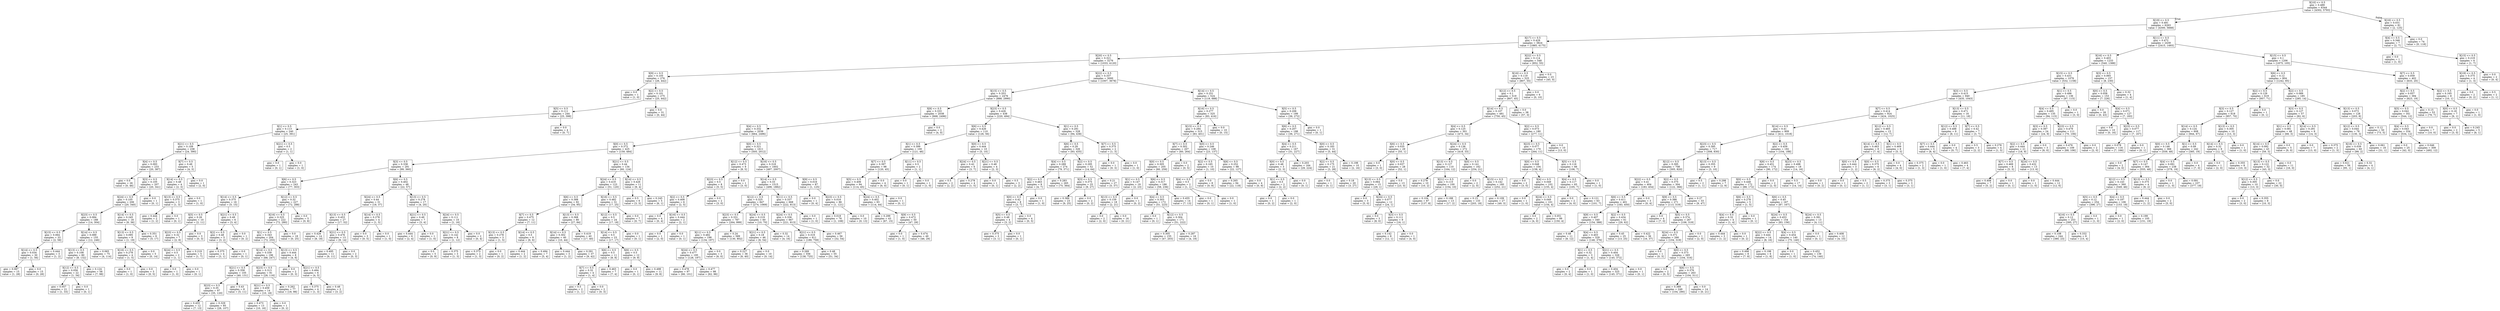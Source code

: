 digraph Tree {
node [shape=box] ;
0 [label="X[10] <= 0.5\ngini = 0.489\nsamples = 6344\nvalue = [4302, 5793]"] ;
1 [label="X[19] <= 0.5\ngini = 0.491\nsamples = 6263\nvalue = [4300, 5668]"] ;
0 -> 1 [labeldistance=2.5, labelangle=45, headlabel="True"] ;
2 [label="X[17] <= 0.5\ngini = 0.429\nsamples = 3824\nvalue = [1885, 4175]"] ;
1 -> 2 ;
3 [label="X[20] <= 0.5\ngini = 0.321\nsamples = 3276\nvalue = [1033, 4120]"] ;
2 -> 3 ;
4 [label="X[9] <= 0.5\ngini = 0.105\nsamples = 276\nvalue = [26, 442]"] ;
3 -> 4 ;
5 [label="gini = 0.0\nsamples = 1\nvalue = [1, 0]"] ;
4 -> 5 ;
6 [label="X[2] <= 0.5\ngini = 0.101\nsamples = 275\nvalue = [25, 442]"] ;
4 -> 6 ;
7 [label="X[5] <= 0.5\ngini = 0.111\nsamples = 244\nvalue = [25, 398]"] ;
6 -> 7 ;
8 [label="X[1] <= 0.5\ngini = 0.113\nsamples = 240\nvalue = [25, 391]"] ;
7 -> 8 ;
9 [label="X[21] <= 0.5\ngini = 0.109\nsamples = 238\nvalue = [24, 390]"] ;
8 -> 9 ;
10 [label="X[4] <= 0.5\ngini = 0.093\nsamples = 233\nvalue = [20, 387]"] ;
9 -> 10 ;
11 [label="gini = 0.0\nsamples = 26\nvalue = [0, 46]"] ;
10 -> 11 ;
12 [label="X[3] <= 0.5\ngini = 0.105\nsamples = 207\nvalue = [20, 341]"] ;
10 -> 12 ;
13 [label="X[24] <= 0.5\ngini = 0.105\nsamples = 206\nvalue = [20, 340]"] ;
12 -> 13 ;
14 [label="X[23] <= 0.5\ngini = 0.084\nsamples = 188\nvalue = [14, 304]"] ;
13 -> 14 ;
15 [label="X[15] <= 0.5\ngini = 0.064\nsamples = 33\nvalue = [2, 58]"] ;
14 -> 15 ;
16 [label="X[14] <= 0.5\ngini = 0.034\nsamples = 30\nvalue = [1, 56]"] ;
15 -> 16 ;
17 [label="gini = 0.067\nsamples = 15\nvalue = [1, 28]"] ;
16 -> 17 ;
18 [label="gini = 0.0\nsamples = 15\nvalue = [0, 28]"] ;
16 -> 18 ;
19 [label="gini = 0.444\nsamples = 3\nvalue = [1, 2]"] ;
15 -> 19 ;
20 [label="X[14] <= 0.5\ngini = 0.089\nsamples = 155\nvalue = [12, 246]"] ;
14 -> 20 ;
21 [label="X[13] <= 0.5\ngini = 0.108\nsamples = 80\nvalue = [8, 132]"] ;
20 -> 21 ;
22 [label="X[12] <= 0.5\ngini = 0.056\nsamples = 22\nvalue = [1, 34]"] ;
21 -> 22 ;
23 [label="gini = 0.057\nsamples = 21\nvalue = [1, 33]"] ;
22 -> 23 ;
24 [label="gini = 0.0\nsamples = 1\nvalue = [0, 1]"] ;
22 -> 24 ;
25 [label="gini = 0.124\nsamples = 58\nvalue = [7, 98]"] ;
21 -> 25 ;
26 [label="gini = 0.065\nsamples = 75\nvalue = [4, 114]"] ;
20 -> 26 ;
27 [label="X[14] <= 0.5\ngini = 0.245\nsamples = 18\nvalue = [6, 36]"] ;
13 -> 27 ;
28 [label="X[13] <= 0.5\ngini = 0.095\nsamples = 9\nvalue = [1, 19]"] ;
27 -> 28 ;
29 [label="X[16] <= 0.5\ngini = 0.278\nsamples = 4\nvalue = [1, 5]"] ;
28 -> 29 ;
30 [label="gini = 0.0\nsamples = 1\nvalue = [1, 0]"] ;
29 -> 30 ;
31 [label="gini = 0.0\nsamples = 3\nvalue = [0, 5]"] ;
29 -> 31 ;
32 [label="gini = 0.0\nsamples = 5\nvalue = [0, 14]"] ;
28 -> 32 ;
33 [label="gini = 0.351\nsamples = 9\nvalue = [5, 17]"] ;
27 -> 33 ;
34 [label="gini = 0.0\nsamples = 1\nvalue = [0, 1]"] ;
12 -> 34 ;
35 [label="X[7] <= 0.5\ngini = 0.49\nsamples = 5\nvalue = [4, 3]"] ;
9 -> 35 ;
36 [label="X[14] <= 0.5\ngini = 0.48\nsamples = 4\nvalue = [2, 3]"] ;
35 -> 36 ;
37 [label="X[13] <= 0.5\ngini = 0.375\nsamples = 3\nvalue = [1, 3]"] ;
36 -> 37 ;
38 [label="gini = 0.444\nsamples = 2\nvalue = [1, 2]"] ;
37 -> 38 ;
39 [label="gini = 0.0\nsamples = 1\nvalue = [0, 1]"] ;
37 -> 39 ;
40 [label="gini = 0.0\nsamples = 1\nvalue = [1, 0]"] ;
36 -> 40 ;
41 [label="gini = 0.0\nsamples = 1\nvalue = [2, 0]"] ;
35 -> 41 ;
42 [label="X[21] <= 0.5\ngini = 0.5\nsamples = 2\nvalue = [1, 1]"] ;
8 -> 42 ;
43 [label="gini = 0.0\nsamples = 1\nvalue = [0, 1]"] ;
42 -> 43 ;
44 [label="gini = 0.0\nsamples = 1\nvalue = [1, 0]"] ;
42 -> 44 ;
45 [label="gini = 0.0\nsamples = 4\nvalue = [0, 7]"] ;
7 -> 45 ;
46 [label="gini = 0.0\nsamples = 31\nvalue = [0, 44]"] ;
6 -> 46 ;
47 [label="X[22] <= 0.5\ngini = 0.337\nsamples = 3000\nvalue = [1007, 3678]"] ;
3 -> 47 ;
48 [label="X[15] <= 0.5\ngini = 0.353\nsamples = 2476\nvalue = [888, 2990]"] ;
47 -> 48 ;
49 [label="X[8] <= 0.5\ngini = 0.333\nsamples = 2038\nvalue = [668, 2496]"] ;
48 -> 49 ;
50 [label="X[4] <= 0.5\ngini = 0.332\nsamples = 2036\nvalue = [664, 2496]"] ;
49 -> 50 ;
51 [label="X[0] <= 0.5\ngini = 0.372\nsamples = 425\nvalue = [159, 484]"] ;
50 -> 51 ;
52 [label="X[3] <= 0.5\ngini = 0.338\nsamples = 291\nvalue = [99, 360]"] ;
51 -> 52 ;
53 [label="X[6] <= 0.5\ngini = 0.323\nsamples = 243\nvalue = [77, 303]"] ;
52 -> 53 ;
54 [label="X[14] <= 0.5\ngini = 0.375\nsamples = 16\nvalue = [5, 15]"] ;
53 -> 54 ;
55 [label="X[5] <= 0.5\ngini = 0.26\nsamples = 10\nvalue = [2, 11]"] ;
54 -> 55 ;
56 [label="X[23] <= 0.5\ngini = 0.32\nsamples = 7\nvalue = [2, 8]"] ;
55 -> 56 ;
57 [label="X[24] <= 0.5\ngini = 0.5\nsamples = 2\nvalue = [1, 1]"] ;
56 -> 57 ;
58 [label="gini = 0.0\nsamples = 1\nvalue = [1, 0]"] ;
57 -> 58 ;
59 [label="gini = 0.0\nsamples = 1\nvalue = [0, 1]"] ;
57 -> 59 ;
60 [label="gini = 0.219\nsamples = 5\nvalue = [1, 7]"] ;
56 -> 60 ;
61 [label="gini = 0.0\nsamples = 3\nvalue = [0, 3]"] ;
55 -> 61 ;
62 [label="X[21] <= 0.5\ngini = 0.49\nsamples = 6\nvalue = [3, 4]"] ;
54 -> 62 ;
63 [label="X[2] <= 0.5\ngini = 0.48\nsamples = 5\nvalue = [3, 2]"] ;
62 -> 63 ;
64 [label="gini = 0.375\nsamples = 4\nvalue = [3, 1]"] ;
63 -> 64 ;
65 [label="gini = 0.0\nsamples = 1\nvalue = [0, 1]"] ;
63 -> 65 ;
66 [label="gini = 0.0\nsamples = 1\nvalue = [0, 2]"] ;
62 -> 66 ;
67 [label="X[12] <= 0.5\ngini = 0.32\nsamples = 227\nvalue = [72, 288]"] ;
53 -> 67 ;
68 [label="X[16] <= 0.5\ngini = 0.325\nsamples = 222\nvalue = [72, 280]"] ;
67 -> 68 ;
69 [label="X[1] <= 0.5\ngini = 0.343\nsamples = 204\nvalue = [72, 255]"] ;
68 -> 69 ;
70 [label="X[14] <= 0.5\ngini = 0.339\nsamples = 196\nvalue = [68, 247]"] ;
69 -> 70 ;
71 [label="X[21] <= 0.5\ngini = 0.358\nsamples = 105\nvalue = [40, 131]"] ;
70 -> 71 ;
72 [label="X[23] <= 0.5\ngini = 0.35\nsamples = 97\nvalue = [35, 120]"] ;
71 -> 72 ;
73 [label="gini = 0.455\nsamples = 12\nvalue = [7, 13]"] ;
72 -> 73 ;
74 [label="gini = 0.329\nsamples = 85\nvalue = [28, 107]"] ;
72 -> 74 ;
75 [label="gini = 0.43\nsamples = 8\nvalue = [5, 11]"] ;
71 -> 75 ;
76 [label="X[23] <= 0.5\ngini = 0.313\nsamples = 91\nvalue = [28, 116]"] ;
70 -> 76 ;
77 [label="X[21] <= 0.5\ngini = 0.459\nsamples = 14\nvalue = [10, 18]"] ;
76 -> 77 ;
78 [label="gini = 0.473\nsamples = 13\nvalue = [10, 16]"] ;
77 -> 78 ;
79 [label="gini = 0.0\nsamples = 1\nvalue = [0, 2]"] ;
77 -> 79 ;
80 [label="gini = 0.262\nsamples = 77\nvalue = [18, 98]"] ;
76 -> 80 ;
81 [label="X[13] <= 0.5\ngini = 0.444\nsamples = 8\nvalue = [4, 8]"] ;
69 -> 81 ;
82 [label="gini = 0.0\nsamples = 2\nvalue = [0, 3]"] ;
81 -> 82 ;
83 [label="X[21] <= 0.5\ngini = 0.494\nsamples = 6\nvalue = [4, 5]"] ;
81 -> 83 ;
84 [label="gini = 0.375\nsamples = 4\nvalue = [1, 3]"] ;
83 -> 84 ;
85 [label="gini = 0.48\nsamples = 2\nvalue = [3, 2]"] ;
83 -> 85 ;
86 [label="gini = 0.0\nsamples = 18\nvalue = [0, 25]"] ;
68 -> 86 ;
87 [label="gini = 0.0\nsamples = 5\nvalue = [0, 8]"] ;
67 -> 87 ;
88 [label="X[6] <= 0.5\ngini = 0.402\nsamples = 48\nvalue = [22, 57]"] ;
52 -> 88 ;
89 [label="X[24] <= 0.5\ngini = 0.44\nsamples = 31\nvalue = [18, 37]"] ;
88 -> 89 ;
90 [label="X[13] <= 0.5\ngini = 0.453\nsamples = 27\nvalue = [17, 32]"] ;
89 -> 90 ;
91 [label="gini = 0.426\nsamples = 14\nvalue = [8, 18]"] ;
90 -> 91 ;
92 [label="X[21] <= 0.5\ngini = 0.476\nsamples = 13\nvalue = [9, 14]"] ;
90 -> 92 ;
93 [label="gini = 0.495\nsamples = 11\nvalue = [9, 11]"] ;
92 -> 93 ;
94 [label="gini = 0.0\nsamples = 2\nvalue = [0, 3]"] ;
92 -> 94 ;
95 [label="X[14] <= 0.5\ngini = 0.278\nsamples = 4\nvalue = [1, 5]"] ;
89 -> 95 ;
96 [label="gini = 0.0\nsamples = 3\nvalue = [0, 5]"] ;
95 -> 96 ;
97 [label="gini = 0.0\nsamples = 1\nvalue = [1, 0]"] ;
95 -> 97 ;
98 [label="X[13] <= 0.5\ngini = 0.278\nsamples = 17\nvalue = [4, 20]"] ;
88 -> 98 ;
99 [label="X[21] <= 0.5\ngini = 0.49\nsamples = 7\nvalue = [3, 4]"] ;
98 -> 99 ;
100 [label="gini = 0.444\nsamples = 6\nvalue = [2, 4]"] ;
99 -> 100 ;
101 [label="gini = 0.0\nsamples = 1\nvalue = [1, 0]"] ;
99 -> 101 ;
102 [label="X[24] <= 0.5\ngini = 0.111\nsamples = 10\nvalue = [1, 16]"] ;
98 -> 102 ;
103 [label="X[21] <= 0.5\ngini = 0.142\nsamples = 8\nvalue = [1, 12]"] ;
102 -> 103 ;
104 [label="gini = 0.0\nsamples = 5\nvalue = [0, 9]"] ;
103 -> 104 ;
105 [label="gini = 0.375\nsamples = 3\nvalue = [1, 3]"] ;
103 -> 105 ;
106 [label="gini = 0.0\nsamples = 2\nvalue = [0, 4]"] ;
102 -> 106 ;
107 [label="X[21] <= 0.5\ngini = 0.44\nsamples = 134\nvalue = [60, 124]"] ;
51 -> 107 ;
108 [label="X[24] <= 0.5\ngini = 0.419\nsamples = 123\nvalue = [51, 120]"] ;
107 -> 108 ;
109 [label="X[6] <= 0.5\ngini = 0.388\nsamples = 92\nvalue = [34, 95]"] ;
108 -> 109 ;
110 [label="X[7] <= 0.5\ngini = 0.475\nsamples = 12\nvalue = [7, 11]"] ;
109 -> 110 ;
111 [label="X[13] <= 0.5\ngini = 0.278\nsamples = 3\nvalue = [1, 5]"] ;
110 -> 111 ;
112 [label="gini = 0.375\nsamples = 2\nvalue = [1, 3]"] ;
111 -> 112 ;
113 [label="gini = 0.0\nsamples = 1\nvalue = [0, 2]"] ;
111 -> 113 ;
114 [label="X[14] <= 0.5\ngini = 0.5\nsamples = 9\nvalue = [6, 6]"] ;
110 -> 114 ;
115 [label="gini = 0.444\nsamples = 2\nvalue = [1, 2]"] ;
114 -> 115 ;
116 [label="gini = 0.494\nsamples = 7\nvalue = [5, 4]"] ;
114 -> 116 ;
117 [label="X[13] <= 0.5\ngini = 0.368\nsamples = 80\nvalue = [27, 84]"] ;
109 -> 117 ;
118 [label="X[14] <= 0.5\ngini = 0.302\nsamples = 40\nvalue = [10, 44]"] ;
117 -> 118 ;
119 [label="gini = 0.444\nsamples = 3\nvalue = [1, 2]"] ;
118 -> 119 ;
120 [label="gini = 0.291\nsamples = 37\nvalue = [9, 42]"] ;
118 -> 120 ;
121 [label="gini = 0.419\nsamples = 40\nvalue = [17, 40]"] ;
117 -> 121 ;
122 [label="X[16] <= 0.5\ngini = 0.482\nsamples = 31\nvalue = [17, 25]"] ;
108 -> 122 ;
123 [label="X[12] <= 0.5\ngini = 0.5\nsamples = 24\nvalue = [17, 18]"] ;
122 -> 123 ;
124 [label="X[14] <= 0.5\ngini = 0.5\nsamples = 23\nvalue = [17, 17]"] ;
123 -> 124 ;
125 [label="X[6] <= 0.5\ngini = 0.5\nsamples = 11\nvalue = [8, 8]"] ;
124 -> 125 ;
126 [label="X[7] <= 0.5\ngini = 0.32\nsamples = 4\nvalue = [1, 4]"] ;
125 -> 126 ;
127 [label="gini = 0.5\nsamples = 2\nvalue = [1, 1]"] ;
126 -> 127 ;
128 [label="gini = 0.0\nsamples = 2\nvalue = [0, 3]"] ;
126 -> 128 ;
129 [label="gini = 0.463\nsamples = 7\nvalue = [7, 4]"] ;
125 -> 129 ;
130 [label="X[6] <= 0.5\ngini = 0.5\nsamples = 12\nvalue = [9, 9]"] ;
124 -> 130 ;
131 [label="gini = 0.0\nsamples = 1\nvalue = [0, 1]"] ;
130 -> 131 ;
132 [label="gini = 0.498\nsamples = 11\nvalue = [9, 8]"] ;
130 -> 132 ;
133 [label="gini = 0.0\nsamples = 1\nvalue = [0, 1]"] ;
123 -> 133 ;
134 [label="gini = 0.0\nsamples = 7\nvalue = [0, 7]"] ;
122 -> 134 ;
135 [label="X[14] <= 0.5\ngini = 0.426\nsamples = 11\nvalue = [9, 4]"] ;
107 -> 135 ;
136 [label="gini = 0.5\nsamples = 6\nvalue = [3, 3]"] ;
135 -> 136 ;
137 [label="gini = 0.245\nsamples = 5\nvalue = [6, 1]"] ;
135 -> 137 ;
138 [label="X[0] <= 0.5\ngini = 0.321\nsamples = 1611\nvalue = [505, 2012]"] ;
50 -> 138 ;
139 [label="X[12] <= 0.5\ngini = 0.473\nsamples = 9\nvalue = [8, 5]"] ;
138 -> 139 ;
140 [label="X[23] <= 0.5\ngini = 0.5\nsamples = 8\nvalue = [5, 5]"] ;
139 -> 140 ;
141 [label="X[2] <= 0.5\ngini = 0.408\nsamples = 6\nvalue = [2, 5]"] ;
140 -> 141 ;
142 [label="gini = 0.0\nsamples = 4\nvalue = [0, 4]"] ;
141 -> 142 ;
143 [label="X[16] <= 0.5\ngini = 0.444\nsamples = 2\nvalue = [2, 1]"] ;
141 -> 143 ;
144 [label="gini = 0.0\nsamples = 1\nvalue = [2, 0]"] ;
143 -> 144 ;
145 [label="gini = 0.0\nsamples = 1\nvalue = [0, 1]"] ;
143 -> 145 ;
146 [label="gini = 0.0\nsamples = 2\nvalue = [3, 0]"] ;
140 -> 146 ;
147 [label="gini = 0.0\nsamples = 1\nvalue = [3, 0]"] ;
139 -> 147 ;
148 [label="X[16] <= 0.5\ngini = 0.318\nsamples = 1602\nvalue = [497, 2007]"] ;
138 -> 148 ;
149 [label="X[14] <= 0.5\ngini = 0.33\nsamples = 1515\nvalue = [496, 1882]"] ;
148 -> 149 ;
150 [label="X[12] <= 0.5\ngini = 0.325\nsamples = 847\nvalue = [274, 1069]"] ;
149 -> 150 ;
151 [label="X[23] <= 0.5\ngini = 0.331\nsamples = 787\nvalue = [264, 999]"] ;
150 -> 151 ;
152 [label="X[11] <= 0.5\ngini = 0.482\nsamples = 198\nvalue = [134, 197]"] ;
151 -> 152 ;
153 [label="X[24] <= 0.5\ngini = 0.477\nsamples = 195\nvalue = [128, 197]"] ;
152 -> 153 ;
154 [label="gini = 0.478\nsamples = 97\nvalue = [66, 101]"] ;
153 -> 154 ;
155 [label="gini = 0.477\nsamples = 98\nvalue = [62, 96]"] ;
153 -> 155 ;
156 [label="gini = 0.0\nsamples = 3\nvalue = [6, 0]"] ;
152 -> 156 ;
157 [label="gini = 0.24\nsamples = 589\nvalue = [130, 802]"] ;
151 -> 157 ;
158 [label="X[24] <= 0.5\ngini = 0.219\nsamples = 60\nvalue = [10, 70]"] ;
150 -> 158 ;
159 [label="X[21] <= 0.5\ngini = 0.18\nsamples = 46\nvalue = [6, 54]"] ;
158 -> 159 ;
160 [label="gini = 0.227\nsamples = 36\nvalue = [6, 40]"] ;
159 -> 160 ;
161 [label="gini = 0.0\nsamples = 10\nvalue = [0, 14]"] ;
159 -> 161 ;
162 [label="gini = 0.32\nsamples = 14\nvalue = [4, 16]"] ;
158 -> 162 ;
163 [label="X[11] <= 0.5\ngini = 0.337\nsamples = 668\nvalue = [222, 813]"] ;
149 -> 163 ;
164 [label="X[24] <= 0.5\ngini = 0.336\nsamples = 667\nvalue = [221, 813]"] ;
163 -> 164 ;
165 [label="X[21] <= 0.5\ngini = 0.319\nsamples = 611\nvalue = [189, 759]"] ;
164 -> 165 ;
166 [label="gini = 0.269\nsamples = 556\nvalue = [138, 725]"] ;
165 -> 166 ;
167 [label="gini = 0.48\nsamples = 55\nvalue = [51, 34]"] ;
165 -> 167 ;
168 [label="gini = 0.467\nsamples = 56\nvalue = [32, 54]"] ;
164 -> 168 ;
169 [label="gini = 0.0\nsamples = 1\nvalue = [1, 0]"] ;
163 -> 169 ;
170 [label="X[9] <= 0.5\ngini = 0.016\nsamples = 87\nvalue = [1, 125]"] ;
148 -> 170 ;
171 [label="gini = 0.0\nsamples = 1\nvalue = [0, 4]"] ;
170 -> 171 ;
172 [label="X[23] <= 0.5\ngini = 0.016\nsamples = 86\nvalue = [1, 121]"] ;
170 -> 172 ;
173 [label="gini = 0.018\nsamples = 76\nvalue = [1, 108]"] ;
172 -> 173 ;
174 [label="gini = 0.0\nsamples = 10\nvalue = [0, 13]"] ;
172 -> 174 ;
175 [label="gini = 0.0\nsamples = 2\nvalue = [4, 0]"] ;
49 -> 175 ;
176 [label="X[23] <= 0.5\ngini = 0.426\nsamples = 438\nvalue = [220, 494]"] ;
48 -> 176 ;
177 [label="X[6] <= 0.5\ngini = 0.426\nsamples = 110\nvalue = [126, 56]"] ;
176 -> 177 ;
178 [label="X[1] <= 0.5\ngini = 0.399\nsamples = 100\nvalue = [121, 46]"] ;
177 -> 178 ;
179 [label="X[7] <= 0.5\ngini = 0.397\nsamples = 98\nvalue = [120, 45]"] ;
178 -> 179 ;
180 [label="X[5] <= 0.5\ngini = 0.406\nsamples = 94\nvalue = [114, 45]"] ;
179 -> 180 ;
181 [label="X[24] <= 0.5\ngini = 0.402\nsamples = 93\nvalue = [114, 44]"] ;
180 -> 181 ;
182 [label="gini = 0.299\nsamples = 43\nvalue = [67, 15]"] ;
181 -> 182 ;
183 [label="X[9] <= 0.5\ngini = 0.472\nsamples = 50\nvalue = [47, 29]"] ;
181 -> 183 ;
184 [label="gini = 0.0\nsamples = 1\nvalue = [1, 0]"] ;
183 -> 184 ;
185 [label="gini = 0.474\nsamples = 49\nvalue = [46, 29]"] ;
183 -> 185 ;
186 [label="gini = 0.0\nsamples = 1\nvalue = [0, 1]"] ;
180 -> 186 ;
187 [label="gini = 0.0\nsamples = 4\nvalue = [6, 0]"] ;
179 -> 187 ;
188 [label="X[11] <= 0.5\ngini = 0.5\nsamples = 2\nvalue = [1, 1]"] ;
178 -> 188 ;
189 [label="gini = 0.0\nsamples = 1\nvalue = [0, 1]"] ;
188 -> 189 ;
190 [label="gini = 0.0\nsamples = 1\nvalue = [1, 0]"] ;
188 -> 190 ;
191 [label="X[0] <= 0.5\ngini = 0.444\nsamples = 10\nvalue = [5, 10]"] ;
177 -> 191 ;
192 [label="X[24] <= 0.5\ngini = 0.42\nsamples = 6\nvalue = [3, 7]"] ;
191 -> 192 ;
193 [label="gini = 0.5\nsamples = 2\nvalue = [2, 2]"] ;
192 -> 193 ;
194 [label="gini = 0.278\nsamples = 4\nvalue = [1, 5]"] ;
192 -> 194 ;
195 [label="X[21] <= 0.5\ngini = 0.48\nsamples = 4\nvalue = [2, 3]"] ;
191 -> 195 ;
196 [label="gini = 0.0\nsamples = 1\nvalue = [0, 1]"] ;
195 -> 196 ;
197 [label="gini = 0.5\nsamples = 3\nvalue = [2, 2]"] ;
195 -> 197 ;
198 [label="X[1] <= 0.5\ngini = 0.291\nsamples = 328\nvalue = [94, 438]"] ;
176 -> 198 ;
199 [label="X[6] <= 0.5\ngini = 0.29\nsamples = 326\nvalue = [93, 435]"] ;
198 -> 199 ;
200 [label="X[4] <= 0.5\ngini = 0.289\nsamples = 274\nvalue = [79, 371]"] ;
199 -> 200 ;
201 [label="X[2] <= 0.5\ngini = 0.463\nsamples = 9\nvalue = [4, 7]"] ;
200 -> 201 ;
202 [label="X[0] <= 0.5\ngini = 0.42\nsamples = 8\nvalue = [3, 7]"] ;
201 -> 202 ;
203 [label="X[5] <= 0.5\ngini = 0.48\nsamples = 4\nvalue = [3, 2]"] ;
202 -> 203 ;
204 [label="gini = 0.375\nsamples = 3\nvalue = [3, 1]"] ;
203 -> 204 ;
205 [label="gini = 0.0\nsamples = 1\nvalue = [0, 1]"] ;
203 -> 205 ;
206 [label="gini = 0.0\nsamples = 4\nvalue = [0, 5]"] ;
202 -> 206 ;
207 [label="gini = 0.0\nsamples = 1\nvalue = [1, 0]"] ;
201 -> 207 ;
208 [label="gini = 0.283\nsamples = 265\nvalue = [75, 364]"] ;
200 -> 208 ;
209 [label="X[2] <= 0.5\ngini = 0.295\nsamples = 52\nvalue = [14, 64]"] ;
199 -> 209 ;
210 [label="X[3] <= 0.5\ngini = 0.375\nsamples = 25\nvalue = [9, 27]"] ;
209 -> 210 ;
211 [label="gini = 0.389\nsamples = 23\nvalue = [9, 25]"] ;
210 -> 211 ;
212 [label="gini = 0.0\nsamples = 2\nvalue = [0, 2]"] ;
210 -> 212 ;
213 [label="gini = 0.21\nsamples = 27\nvalue = [5, 37]"] ;
209 -> 213 ;
214 [label="X[7] <= 0.5\ngini = 0.375\nsamples = 2\nvalue = [1, 3]"] ;
198 -> 214 ;
215 [label="gini = 0.0\nsamples = 1\nvalue = [0, 3]"] ;
214 -> 215 ;
216 [label="gini = 0.0\nsamples = 1\nvalue = [1, 0]"] ;
214 -> 216 ;
217 [label="X[14] <= 0.5\ngini = 0.251\nsamples = 524\nvalue = [119, 688]"] ;
47 -> 217 ;
218 [label="X[16] <= 0.5\ngini = 0.277\nsamples = 325\nvalue = [83, 416]"] ;
217 -> 218 ;
219 [label="X[15] <= 0.5\ngini = 0.284\nsamples = 315\nvalue = [83, 401]"] ;
218 -> 219 ;
220 [label="X[7] <= 0.5\ngini = 0.302\nsamples = 207\nvalue = [60, 264]"] ;
219 -> 220 ;
221 [label="X[0] <= 0.5\ngini = 0.305\nsamples = 205\nvalue = [60, 259]"] ;
220 -> 221 ;
222 [label="X[1] <= 0.5\ngini = 0.147\nsamples = 19\nvalue = [2, 23]"] ;
221 -> 222 ;
223 [label="X[13] <= 0.5\ngini = 0.159\nsamples = 18\nvalue = [2, 21]"] ;
222 -> 223 ;
224 [label="gini = 0.0\nsamples = 2\nvalue = [2, 0]"] ;
223 -> 224 ;
225 [label="gini = 0.0\nsamples = 16\nvalue = [0, 21]"] ;
223 -> 225 ;
226 [label="gini = 0.0\nsamples = 1\nvalue = [0, 2]"] ;
222 -> 226 ;
227 [label="X[6] <= 0.5\ngini = 0.317\nsamples = 186\nvalue = [58, 236]"] ;
221 -> 227 ;
228 [label="X[4] <= 0.5\ngini = 0.303\nsamples = 172\nvalue = [51, 223]"] ;
227 -> 228 ;
229 [label="gini = 0.0\nsamples = 1\nvalue = [0, 1]"] ;
228 -> 229 ;
230 [label="X[12] <= 0.5\ngini = 0.304\nsamples = 171\nvalue = [51, 222]"] ;
228 -> 230 ;
231 [label="gini = 0.305\nsamples = 155\nvalue = [47, 203]"] ;
230 -> 231 ;
232 [label="gini = 0.287\nsamples = 16\nvalue = [4, 19]"] ;
230 -> 232 ;
233 [label="gini = 0.455\nsamples = 14\nvalue = [7, 13]"] ;
227 -> 233 ;
234 [label="gini = 0.0\nsamples = 2\nvalue = [0, 5]"] ;
220 -> 234 ;
235 [label="X[0] <= 0.5\ngini = 0.246\nsamples = 108\nvalue = [23, 137]"] ;
219 -> 235 ;
236 [label="X[2] <= 0.5\ngini = 0.165\nsamples = 10\nvalue = [1, 10]"] ;
235 -> 236 ;
237 [label="X[4] <= 0.5\ngini = 0.5\nsamples = 2\nvalue = [1, 1]"] ;
236 -> 237 ;
238 [label="gini = 0.0\nsamples = 1\nvalue = [0, 1]"] ;
237 -> 238 ;
239 [label="gini = 0.0\nsamples = 1\nvalue = [1, 0]"] ;
237 -> 239 ;
240 [label="gini = 0.0\nsamples = 8\nvalue = [0, 9]"] ;
236 -> 240 ;
241 [label="X[6] <= 0.5\ngini = 0.252\nsamples = 98\nvalue = [22, 127]"] ;
235 -> 241 ;
242 [label="gini = 0.265\nsamples = 94\nvalue = [22, 118]"] ;
241 -> 242 ;
243 [label="gini = 0.0\nsamples = 4\nvalue = [0, 9]"] ;
241 -> 243 ;
244 [label="gini = 0.0\nsamples = 10\nvalue = [0, 15]"] ;
218 -> 244 ;
245 [label="X[5] <= 0.5\ngini = 0.206\nsamples = 199\nvalue = [36, 272]"] ;
217 -> 245 ;
246 [label="X[6] <= 0.5\ngini = 0.207\nsamples = 198\nvalue = [36, 271]"] ;
245 -> 246 ;
247 [label="X[4] <= 0.5\ngini = 0.211\nsamples = 167\nvalue = [31, 227]"] ;
246 -> 247 ;
248 [label="X[0] <= 0.5\ngini = 0.48\nsamples = 3\nvalue = [2, 3]"] ;
247 -> 248 ;
249 [label="X[1] <= 0.5\ngini = 0.5\nsamples = 2\nvalue = [2, 2]"] ;
248 -> 249 ;
250 [label="gini = 0.0\nsamples = 1\nvalue = [0, 2]"] ;
249 -> 250 ;
251 [label="gini = 0.0\nsamples = 1\nvalue = [2, 0]"] ;
249 -> 251 ;
252 [label="gini = 0.0\nsamples = 1\nvalue = [0, 1]"] ;
248 -> 252 ;
253 [label="gini = 0.203\nsamples = 164\nvalue = [29, 224]"] ;
247 -> 253 ;
254 [label="X[0] <= 0.5\ngini = 0.183\nsamples = 31\nvalue = [5, 44]"] ;
246 -> 254 ;
255 [label="X[2] <= 0.5\ngini = 0.175\nsamples = 21\nvalue = [3, 28]"] ;
254 -> 255 ;
256 [label="gini = 0.0\nsamples = 1\nvalue = [0, 1]"] ;
255 -> 256 ;
257 [label="gini = 0.18\nsamples = 20\nvalue = [3, 27]"] ;
255 -> 257 ;
258 [label="gini = 0.198\nsamples = 10\nvalue = [2, 16]"] ;
254 -> 258 ;
259 [label="gini = 0.0\nsamples = 1\nvalue = [0, 1]"] ;
245 -> 259 ;
260 [label="X[22] <= 0.5\ngini = 0.114\nsamples = 548\nvalue = [852, 55]"] ;
2 -> 260 ;
261 [label="X[16] <= 0.5\ngini = 0.119\nsamples = 525\nvalue = [807, 55]"] ;
260 -> 261 ;
262 [label="X[12] <= 0.5\ngini = 0.1\nsamples = 519\nvalue = [807, 45]"] ;
261 -> 262 ;
263 [label="X[14] <= 0.5\ngini = 0.107\nsamples = 481\nvalue = [750, 45]"] ;
262 -> 263 ;
264 [label="X[4] <= 0.5\ngini = 0.125\nsamples = 301\nvalue = [473, 34]"] ;
263 -> 264 ;
265 [label="X[6] <= 0.5\ngini = 0.035\nsamples = 29\nvalue = [55, 1]"] ;
264 -> 265 ;
266 [label="gini = 0.0\nsamples = 1\nvalue = [3, 0]"] ;
265 -> 266 ;
267 [label="X[0] <= 0.5\ngini = 0.037\nsamples = 28\nvalue = [52, 1]"] ;
265 -> 267 ;
268 [label="X[13] <= 0.5\ngini = 0.064\nsamples = 15\nvalue = [29, 1]"] ;
267 -> 268 ;
269 [label="gini = 0.0\nsamples = 3\nvalue = [5, 0]"] ;
268 -> 269 ;
270 [label="X[24] <= 0.5\ngini = 0.077\nsamples = 12\nvalue = [24, 1]"] ;
268 -> 270 ;
271 [label="gini = 0.0\nsamples = 3\nvalue = [8, 0]"] ;
270 -> 271 ;
272 [label="X[3] <= 0.5\ngini = 0.111\nsamples = 9\nvalue = [16, 1]"] ;
270 -> 272 ;
273 [label="gini = 0.142\nsamples = 8\nvalue = [12, 1]"] ;
272 -> 273 ;
274 [label="gini = 0.0\nsamples = 1\nvalue = [4, 0]"] ;
272 -> 274 ;
275 [label="gini = 0.0\nsamples = 13\nvalue = [23, 0]"] ;
267 -> 275 ;
276 [label="X[24] <= 0.5\ngini = 0.136\nsamples = 272\nvalue = [418, 33]"] ;
264 -> 276 ;
277 [label="X[13] <= 0.5\ngini = 0.127\nsamples = 110\nvalue = [164, 12]"] ;
276 -> 277 ;
278 [label="gini = 0.278\nsamples = 10\nvalue = [10, 2]"] ;
277 -> 278 ;
279 [label="X[21] <= 0.5\ngini = 0.115\nsamples = 100\nvalue = [154, 10]"] ;
277 -> 279 ;
280 [label="gini = 0.104\nsamples = 87\nvalue = [137, 8]"] ;
279 -> 280 ;
281 [label="gini = 0.188\nsamples = 13\nvalue = [17, 2]"] ;
279 -> 281 ;
282 [label="X[0] <= 0.5\ngini = 0.141\nsamples = 162\nvalue = [254, 21]"] ;
276 -> 282 ;
283 [label="gini = 0.0\nsamples = 2\nvalue = [2, 0]"] ;
282 -> 283 ;
284 [label="X[15] <= 0.5\ngini = 0.142\nsamples = 160\nvalue = [252, 21]"] ;
282 -> 284 ;
285 [label="gini = 0.15\nsamples = 133\nvalue = [203, 18]"] ;
284 -> 285 ;
286 [label="gini = 0.109\nsamples = 27\nvalue = [49, 3]"] ;
284 -> 286 ;
287 [label="X[2] <= 0.5\ngini = 0.073\nsamples = 180\nvalue = [277, 11]"] ;
263 -> 287 ;
288 [label="X[23] <= 0.5\ngini = 0.077\nsamples = 170\nvalue = [264, 11]"] ;
287 -> 288 ;
289 [label="X[0] <= 0.5\ngini = 0.048\nsamples = 104\nvalue = [158, 4]"] ;
288 -> 289 ;
290 [label="gini = 0.0\nsamples = 2\nvalue = [3, 0]"] ;
289 -> 290 ;
291 [label="X[4] <= 0.5\ngini = 0.049\nsamples = 102\nvalue = [155, 4]"] ;
289 -> 291 ;
292 [label="gini = 0.0\nsamples = 1\nvalue = [1, 0]"] ;
291 -> 292 ;
293 [label="X[24] <= 0.5\ngini = 0.049\nsamples = 101\nvalue = [154, 4]"] ;
291 -> 293 ;
294 [label="gini = 0.0\nsamples = 2\nvalue = [4, 0]"] ;
293 -> 294 ;
295 [label="gini = 0.051\nsamples = 99\nvalue = [150, 4]"] ;
293 -> 295 ;
296 [label="X[5] <= 0.5\ngini = 0.116\nsamples = 66\nvalue = [106, 7]"] ;
288 -> 296 ;
297 [label="X[4] <= 0.5\ngini = 0.117\nsamples = 65\nvalue = [105, 7]"] ;
296 -> 297 ;
298 [label="gini = 0.0\nsamples = 2\nvalue = [4, 0]"] ;
297 -> 298 ;
299 [label="gini = 0.121\nsamples = 63\nvalue = [101, 7]"] ;
297 -> 299 ;
300 [label="gini = 0.0\nsamples = 1\nvalue = [1, 0]"] ;
296 -> 300 ;
301 [label="gini = 0.0\nsamples = 10\nvalue = [13, 0]"] ;
287 -> 301 ;
302 [label="gini = 0.0\nsamples = 38\nvalue = [57, 0]"] ;
262 -> 302 ;
303 [label="gini = 0.0\nsamples = 6\nvalue = [0, 10]"] ;
261 -> 303 ;
304 [label="gini = 0.0\nsamples = 23\nvalue = [45, 0]"] ;
260 -> 304 ;
305 [label="X[11] <= 0.5\ngini = 0.472\nsamples = 2439\nvalue = [2415, 1493]"] ;
1 -> 305 ;
306 [label="X[16] <= 0.5\ngini = 0.403\nsamples = 1233\nvalue = [540, 1388]"] ;
305 -> 306 ;
307 [label="X[15] <= 0.5\ngini = 0.431\nsamples = 1076\nvalue = [532, 1158]"] ;
306 -> 307 ;
308 [label="X[3] <= 0.5\ngini = 0.415\nsamples = 940\nvalue = [435, 1043]"] ;
307 -> 308 ;
309 [label="X[7] <= 0.5\ngini = 0.414\nsamples = 924\nvalue = [424, 1025]"] ;
308 -> 309 ;
310 [label="X[14] <= 0.5\ngini = 0.41\nsamples = 909\nvalue = [412, 1018]"] ;
309 -> 310 ;
311 [label="X[23] <= 0.5\ngini = 0.395\nsamples = 717\nvalue = [308, 830]"] ;
310 -> 311 ;
312 [label="X[12] <= 0.5\ngini = 0.395\nsamples = 708\nvalue = [305, 820]"] ;
311 -> 312 ;
313 [label="X[22] <= 0.5\ngini = 0.41\nsamples = 404\nvalue = [183, 454]"] ;
312 -> 313 ;
314 [label="X[6] <= 0.5\ngini = 0.411\nsamples = 401\nvalue = [183, 450]"] ;
313 -> 314 ;
315 [label="X[9] <= 0.5\ngini = 0.407\nsamples = 340\nvalue = [154, 388]"] ;
314 -> 315 ;
316 [label="gini = 0.48\nsamples = 11\nvalue = [8, 12]"] ;
315 -> 316 ;
317 [label="X[4] <= 0.5\ngini = 0.403\nsamples = 329\nvalue = [146, 376]"] ;
315 -> 317 ;
318 [label="X[1] <= 0.5\ngini = 0.32\nsamples = 3\nvalue = [1, 4]"] ;
317 -> 318 ;
319 [label="gini = 0.0\nsamples = 2\nvalue = [0, 4]"] ;
318 -> 319 ;
320 [label="gini = 0.0\nsamples = 1\nvalue = [1, 0]"] ;
318 -> 320 ;
321 [label="X[21] <= 0.5\ngini = 0.404\nsamples = 326\nvalue = [145, 372]"] ;
317 -> 321 ;
322 [label="gini = 0.404\nsamples = 325\nvalue = [145, 371]"] ;
321 -> 322 ;
323 [label="gini = 0.0\nsamples = 1\nvalue = [0, 1]"] ;
321 -> 323 ;
324 [label="X[2] <= 0.5\ngini = 0.434\nsamples = 61\nvalue = [29, 62]"] ;
314 -> 324 ;
325 [label="gini = 0.45\nsamples = 25\nvalue = [13, 25]"] ;
324 -> 325 ;
326 [label="gini = 0.422\nsamples = 36\nvalue = [16, 37]"] ;
324 -> 326 ;
327 [label="gini = 0.0\nsamples = 3\nvalue = [0, 4]"] ;
313 -> 327 ;
328 [label="X[2] <= 0.5\ngini = 0.375\nsamples = 304\nvalue = [122, 366]"] ;
312 -> 328 ;
329 [label="X[9] <= 0.5\ngini = 0.386\nsamples = 271\nvalue = [113, 319]"] ;
328 -> 329 ;
330 [label="gini = 0.0\nsamples = 4\nvalue = [7, 0]"] ;
329 -> 330 ;
331 [label="X[5] <= 0.5\ngini = 0.374\nsamples = 267\nvalue = [106, 319]"] ;
329 -> 331 ;
332 [label="X[24] <= 0.5\ngini = 0.371\nsamples = 266\nvalue = [104, 319]"] ;
331 -> 332 ;
333 [label="gini = 0.0\nsamples = 1\nvalue = [0, 3]"] ;
332 -> 333 ;
334 [label="X[0] <= 0.5\ngini = 0.373\nsamples = 265\nvalue = [104, 316]"] ;
332 -> 334 ;
335 [label="gini = 0.0\nsamples = 2\nvalue = [0, 5]"] ;
334 -> 335 ;
336 [label="X[6] <= 0.5\ngini = 0.376\nsamples = 263\nvalue = [104, 311]"] ;
334 -> 336 ;
337 [label="gini = 0.389\nsamples = 249\nvalue = [104, 290]"] ;
336 -> 337 ;
338 [label="gini = 0.0\nsamples = 14\nvalue = [0, 21]"] ;
336 -> 338 ;
339 [label="gini = 0.0\nsamples = 1\nvalue = [2, 0]"] ;
331 -> 339 ;
340 [label="gini = 0.27\nsamples = 33\nvalue = [9, 47]"] ;
328 -> 340 ;
341 [label="X[13] <= 0.5\ngini = 0.355\nsamples = 9\nvalue = [3, 10]"] ;
311 -> 341 ;
342 [label="gini = 0.5\nsamples = 2\nvalue = [1, 1]"] ;
341 -> 342 ;
343 [label="gini = 0.298\nsamples = 7\nvalue = [2, 9]"] ;
341 -> 343 ;
344 [label="X[2] <= 0.5\ngini = 0.459\nsamples = 192\nvalue = [104, 188]"] ;
310 -> 344 ;
345 [label="X[8] <= 0.5\ngini = 0.451\nsamples = 174\nvalue = [90, 172]"] ;
344 -> 345 ;
346 [label="X[0] <= 0.5\ngini = 0.448\nsamples = 172\nvalue = [88, 172]"] ;
345 -> 346 ;
347 [label="X[6] <= 0.5\ngini = 0.278\nsamples = 5\nvalue = [1, 5]"] ;
346 -> 347 ;
348 [label="X[4] <= 0.5\ngini = 0.32\nsamples = 4\nvalue = [1, 4]"] ;
347 -> 348 ;
349 [label="gini = 0.444\nsamples = 3\nvalue = [1, 2]"] ;
348 -> 349 ;
350 [label="gini = 0.0\nsamples = 1\nvalue = [0, 2]"] ;
348 -> 350 ;
351 [label="gini = 0.0\nsamples = 1\nvalue = [0, 1]"] ;
347 -> 351 ;
352 [label="X[6] <= 0.5\ngini = 0.45\nsamples = 167\nvalue = [87, 167]"] ;
346 -> 352 ;
353 [label="X[24] <= 0.5\ngini = 0.453\nsamples = 154\nvalue = [83, 156]"] ;
352 -> 353 ;
354 [label="X[22] <= 0.5\ngini = 0.444\nsamples = 14\nvalue = [8, 16]"] ;
353 -> 354 ;
355 [label="gini = 0.498\nsamples = 8\nvalue = [7, 8]"] ;
354 -> 355 ;
356 [label="gini = 0.198\nsamples = 6\nvalue = [1, 8]"] ;
354 -> 356 ;
357 [label="X[4] <= 0.5\ngini = 0.454\nsamples = 140\nvalue = [75, 140]"] ;
353 -> 357 ;
358 [label="gini = 0.0\nsamples = 1\nvalue = [1, 0]"] ;
357 -> 358 ;
359 [label="gini = 0.452\nsamples = 139\nvalue = [74, 140]"] ;
357 -> 359 ;
360 [label="X[24] <= 0.5\ngini = 0.391\nsamples = 13\nvalue = [4, 11]"] ;
352 -> 360 ;
361 [label="gini = 0.0\nsamples = 1\nvalue = [0, 1]"] ;
360 -> 361 ;
362 [label="gini = 0.408\nsamples = 12\nvalue = [4, 10]"] ;
360 -> 362 ;
363 [label="gini = 0.0\nsamples = 2\nvalue = [2, 0]"] ;
345 -> 363 ;
364 [label="X[23] <= 0.5\ngini = 0.498\nsamples = 18\nvalue = [14, 16]"] ;
344 -> 364 ;
365 [label="gini = 0.5\nsamples = 17\nvalue = [14, 14]"] ;
364 -> 365 ;
366 [label="gini = 0.0\nsamples = 1\nvalue = [0, 2]"] ;
364 -> 366 ;
367 [label="X[12] <= 0.5\ngini = 0.465\nsamples = 15\nvalue = [12, 7]"] ;
309 -> 367 ;
368 [label="X[14] <= 0.5\ngini = 0.463\nsamples = 9\nvalue = [7, 4]"] ;
367 -> 368 ;
369 [label="X[0] <= 0.5\ngini = 0.444\nsamples = 3\nvalue = [1, 2]"] ;
368 -> 369 ;
370 [label="gini = 0.0\nsamples = 1\nvalue = [0, 1]"] ;
369 -> 370 ;
371 [label="gini = 0.5\nsamples = 2\nvalue = [1, 1]"] ;
369 -> 371 ;
372 [label="X[0] <= 0.5\ngini = 0.375\nsamples = 6\nvalue = [6, 2]"] ;
368 -> 372 ;
373 [label="gini = 0.375\nsamples = 3\nvalue = [3, 1]"] ;
372 -> 373 ;
374 [label="gini = 0.375\nsamples = 3\nvalue = [3, 1]"] ;
372 -> 374 ;
375 [label="X[1] <= 0.5\ngini = 0.469\nsamples = 6\nvalue = [5, 3]"] ;
367 -> 375 ;
376 [label="gini = 0.0\nsamples = 4\nvalue = [4, 0]"] ;
375 -> 376 ;
377 [label="gini = 0.375\nsamples = 2\nvalue = [1, 3]"] ;
375 -> 377 ;
378 [label="X[13] <= 0.5\ngini = 0.471\nsamples = 16\nvalue = [11, 18]"] ;
308 -> 378 ;
379 [label="X[12] <= 0.5\ngini = 0.488\nsamples = 9\nvalue = [8, 11]"] ;
378 -> 379 ;
380 [label="X[7] <= 0.5\ngini = 0.444\nsamples = 5\nvalue = [8, 4]"] ;
379 -> 380 ;
381 [label="gini = 0.0\nsamples = 1\nvalue = [1, 0]"] ;
380 -> 381 ;
382 [label="gini = 0.463\nsamples = 4\nvalue = [7, 4]"] ;
380 -> 382 ;
383 [label="gini = 0.0\nsamples = 4\nvalue = [0, 7]"] ;
379 -> 383 ;
384 [label="X[7] <= 0.5\ngini = 0.42\nsamples = 7\nvalue = [3, 7]"] ;
378 -> 384 ;
385 [label="gini = 0.5\nsamples = 3\nvalue = [2, 2]"] ;
384 -> 385 ;
386 [label="gini = 0.278\nsamples = 4\nvalue = [1, 5]"] ;
384 -> 386 ;
387 [label="X[1] <= 0.5\ngini = 0.496\nsamples = 136\nvalue = [97, 115]"] ;
307 -> 387 ;
388 [label="X[4] <= 0.5\ngini = 0.495\nsamples = 135\nvalue = [94, 115]"] ;
387 -> 388 ;
389 [label="X[3] <= 0.5\ngini = 0.397\nsamples = 24\nvalue = [24, 9]"] ;
388 -> 389 ;
390 [label="X[2] <= 0.5\ngini = 0.444\nsamples = 21\nvalue = [18, 9]"] ;
389 -> 390 ;
391 [label="X[7] <= 0.5\ngini = 0.469\nsamples = 8\nvalue = [5, 3]"] ;
390 -> 391 ;
392 [label="gini = 0.408\nsamples = 7\nvalue = [5, 2]"] ;
391 -> 392 ;
393 [label="gini = 0.0\nsamples = 1\nvalue = [0, 1]"] ;
391 -> 393 ;
394 [label="X[24] <= 0.5\ngini = 0.432\nsamples = 13\nvalue = [13, 6]"] ;
390 -> 394 ;
395 [label="gini = 0.0\nsamples = 1\nvalue = [1, 0]"] ;
394 -> 395 ;
396 [label="gini = 0.444\nsamples = 12\nvalue = [12, 6]"] ;
394 -> 396 ;
397 [label="gini = 0.0\nsamples = 3\nvalue = [6, 0]"] ;
389 -> 397 ;
398 [label="X[23] <= 0.5\ngini = 0.479\nsamples = 111\nvalue = [70, 106]"] ;
388 -> 398 ;
399 [label="gini = 0.476\nsamples = 109\nvalue = [68, 106]"] ;
398 -> 399 ;
400 [label="gini = 0.0\nsamples = 2\nvalue = [2, 0]"] ;
398 -> 400 ;
401 [label="gini = 0.0\nsamples = 1\nvalue = [3, 0]"] ;
387 -> 401 ;
402 [label="X[3] <= 0.5\ngini = 0.065\nsamples = 157\nvalue = [8, 230]"] ;
306 -> 402 ;
403 [label="X[0] <= 0.5\ngini = 0.058\nsamples = 153\nvalue = [7, 226]"] ;
402 -> 403 ;
404 [label="gini = 0.0\nsamples = 26\nvalue = [0, 43]"] ;
403 -> 404 ;
405 [label="X[4] <= 0.5\ngini = 0.071\nsamples = 127\nvalue = [7, 183]"] ;
403 -> 405 ;
406 [label="gini = 0.0\nsamples = 10\nvalue = [0, 16]"] ;
405 -> 406 ;
407 [label="X[23] <= 0.5\ngini = 0.077\nsamples = 117\nvalue = [7, 167]"] ;
405 -> 407 ;
408 [label="gini = 0.078\nsamples = 116\nvalue = [7, 166]"] ;
407 -> 408 ;
409 [label="gini = 0.0\nsamples = 1\nvalue = [0, 1]"] ;
407 -> 409 ;
410 [label="gini = 0.32\nsamples = 4\nvalue = [1, 4]"] ;
402 -> 410 ;
411 [label="X[15] <= 0.5\ngini = 0.1\nsamples = 1206\nvalue = [1875, 105]"] ;
305 -> 411 ;
412 [label="X[6] <= 0.5\ngini = 0.12\nsamples = 804\nvalue = [1242, 85]"] ;
411 -> 412 ;
413 [label="X[2] <= 0.5\ngini = 0.129\nsamples = 619\nvalue = [957, 71]"] ;
412 -> 413 ;
414 [label="X[3] <= 0.5\ngini = 0.127\nsamples = 618\nvalue = [957, 70]"] ;
413 -> 414 ;
415 [label="X[14] <= 0.5\ngini = 0.124\nsamples = 608\nvalue = [944, 67]"] ;
414 -> 415 ;
416 [label="X[0] <= 0.5\ngini = 0.146\nsamples = 366\nvalue = [559, 48]"] ;
415 -> 416 ;
417 [label="gini = 0.0\nsamples = 2\nvalue = [4, 0]"] ;
416 -> 417 ;
418 [label="X[7] <= 0.5\ngini = 0.147\nsamples = 364\nvalue = [555, 48]"] ;
416 -> 418 ;
419 [label="X[12] <= 0.5\ngini = 0.143\nsamples = 360\nvalue = [549, 46]"] ;
418 -> 419 ;
420 [label="X[5] <= 0.5\ngini = 0.12\nsamples = 254\nvalue = [396, 27]"] ;
419 -> 420 ;
421 [label="X[16] <= 0.5\ngini = 0.12\nsamples = 253\nvalue = [395, 27]"] ;
420 -> 421 ;
422 [label="gini = 0.108\nsamples = 244\nvalue = [380, 23]"] ;
421 -> 422 ;
423 [label="gini = 0.332\nsamples = 9\nvalue = [15, 4]"] ;
421 -> 423 ;
424 [label="gini = 0.0\nsamples = 1\nvalue = [1, 0]"] ;
420 -> 424 ;
425 [label="X[4] <= 0.5\ngini = 0.197\nsamples = 106\nvalue = [153, 19]"] ;
419 -> 425 ;
426 [label="gini = 0.0\nsamples = 1\nvalue = [2, 0]"] ;
425 -> 426 ;
427 [label="gini = 0.199\nsamples = 105\nvalue = [151, 19]"] ;
425 -> 427 ;
428 [label="X[13] <= 0.5\ngini = 0.375\nsamples = 4\nvalue = [6, 2]"] ;
418 -> 428 ;
429 [label="gini = 0.444\nsamples = 2\nvalue = [1, 2]"] ;
428 -> 429 ;
430 [label="gini = 0.0\nsamples = 2\nvalue = [5, 0]"] ;
428 -> 430 ;
431 [label="X[1] <= 0.5\ngini = 0.09\nsamples = 242\nvalue = [385, 19]"] ;
415 -> 431 ;
432 [label="X[4] <= 0.5\ngini = 0.091\nsamples = 238\nvalue = [378, 19]"] ;
431 -> 432 ;
433 [label="gini = 0.0\nsamples = 1\nvalue = [1, 0]"] ;
432 -> 433 ;
434 [label="gini = 0.091\nsamples = 237\nvalue = [377, 19]"] ;
432 -> 434 ;
435 [label="gini = 0.0\nsamples = 4\nvalue = [7, 0]"] ;
431 -> 435 ;
436 [label="X[13] <= 0.5\ngini = 0.305\nsamples = 10\nvalue = [13, 3]"] ;
414 -> 436 ;
437 [label="X[14] <= 0.5\ngini = 0.32\nsamples = 9\nvalue = [12, 3]"] ;
436 -> 437 ;
438 [label="gini = 0.0\nsamples = 1\nvalue = [2, 0]"] ;
437 -> 438 ;
439 [label="gini = 0.355\nsamples = 8\nvalue = [10, 3]"] ;
437 -> 439 ;
440 [label="gini = 0.0\nsamples = 1\nvalue = [1, 0]"] ;
436 -> 440 ;
441 [label="gini = 0.0\nsamples = 1\nvalue = [0, 1]"] ;
413 -> 441 ;
442 [label="X[2] <= 0.5\ngini = 0.089\nsamples = 185\nvalue = [285, 14]"] ;
412 -> 442 ;
443 [label="X[3] <= 0.5\ngini = 0.127\nsamples = 57\nvalue = [82, 6]"] ;
442 -> 443 ;
444 [label="X[1] <= 0.5\ngini = 0.081\nsamples = 48\nvalue = [68, 3]"] ;
443 -> 444 ;
445 [label="X[14] <= 0.5\ngini = 0.092\nsamples = 43\nvalue = [59, 3]"] ;
444 -> 445 ;
446 [label="X[13] <= 0.5\ngini = 0.122\nsamples = 32\nvalue = [43, 3]"] ;
445 -> 446 ;
447 [label="X[12] <= 0.5\ngini = 0.305\nsamples = 10\nvalue = [13, 3]"] ;
446 -> 447 ;
448 [label="gini = 0.0\nsamples = 2\nvalue = [3, 0]"] ;
447 -> 448 ;
449 [label="gini = 0.355\nsamples = 8\nvalue = [10, 3]"] ;
447 -> 449 ;
450 [label="gini = 0.0\nsamples = 22\nvalue = [30, 0]"] ;
446 -> 450 ;
451 [label="gini = 0.0\nsamples = 11\nvalue = [16, 0]"] ;
445 -> 451 ;
452 [label="gini = 0.0\nsamples = 5\nvalue = [9, 0]"] ;
444 -> 452 ;
453 [label="X[14] <= 0.5\ngini = 0.291\nsamples = 9\nvalue = [14, 3]"] ;
443 -> 453 ;
454 [label="gini = 0.0\nsamples = 7\nvalue = [13, 0]"] ;
453 -> 454 ;
455 [label="gini = 0.375\nsamples = 2\nvalue = [1, 3]"] ;
453 -> 455 ;
456 [label="X[13] <= 0.5\ngini = 0.073\nsamples = 128\nvalue = [203, 8]"] ;
442 -> 456 ;
457 [label="X[12] <= 0.5\ngini = 0.044\nsamples = 78\nvalue = [130, 3]"] ;
456 -> 457 ;
458 [label="X[16] <= 0.5\ngini = 0.039\nsamples = 60\nvalue = [99, 2]"] ;
457 -> 458 ;
459 [label="gini = 0.021\nsamples = 56\nvalue = [95, 1]"] ;
458 -> 459 ;
460 [label="gini = 0.32\nsamples = 4\nvalue = [4, 1]"] ;
458 -> 460 ;
461 [label="gini = 0.061\nsamples = 18\nvalue = [31, 1]"] ;
457 -> 461 ;
462 [label="gini = 0.12\nsamples = 50\nvalue = [73, 5]"] ;
456 -> 462 ;
463 [label="X[7] <= 0.5\ngini = 0.059\nsamples = 402\nvalue = [633, 20]"] ;
411 -> 463 ;
464 [label="X[2] <= 0.5\ngini = 0.057\nsamples = 394\nvalue = [623, 19]"] ;
463 -> 464 ;
465 [label="X[5] <= 0.5\ngini = 0.042\nsamples = 341\nvalue = [544, 12]"] ;
464 -> 465 ;
466 [label="X[4] <= 0.5\ngini = 0.043\nsamples = 334\nvalue = [534, 12]"] ;
465 -> 466 ;
467 [label="gini = 0.0\nsamples = 25\nvalue = [42, 0]"] ;
466 -> 467 ;
468 [label="gini = 0.046\nsamples = 309\nvalue = [492, 12]"] ;
466 -> 468 ;
469 [label="gini = 0.0\nsamples = 7\nvalue = [10, 0]"] ;
465 -> 469 ;
470 [label="gini = 0.15\nsamples = 53\nvalue = [79, 7]"] ;
464 -> 470 ;
471 [label="X[2] <= 0.5\ngini = 0.165\nsamples = 8\nvalue = [10, 1]"] ;
463 -> 471 ;
472 [label="X[0] <= 0.5\ngini = 0.18\nsamples = 7\nvalue = [9, 1]"] ;
471 -> 472 ;
473 [label="gini = 0.0\nsamples = 2\nvalue = [3, 0]"] ;
472 -> 473 ;
474 [label="gini = 0.245\nsamples = 5\nvalue = [6, 1]"] ;
472 -> 474 ;
475 [label="gini = 0.0\nsamples = 1\nvalue = [1, 0]"] ;
471 -> 475 ;
476 [label="X[16] <= 0.5\ngini = 0.031\nsamples = 81\nvalue = [2, 125]"] ;
0 -> 476 [labeldistance=2.5, labelangle=-45, headlabel="False"] ;
477 [label="X[4] <= 0.5\ngini = 0.346\nsamples = 7\nvalue = [2, 7]"] ;
476 -> 477 ;
478 [label="gini = 0.0\nsamples = 1\nvalue = [1, 0]"] ;
477 -> 478 ;
479 [label="X[15] <= 0.5\ngini = 0.219\nsamples = 6\nvalue = [1, 7]"] ;
477 -> 479 ;
480 [label="X[19] <= 0.5\ngini = 0.375\nsamples = 4\nvalue = [1, 3]"] ;
479 -> 480 ;
481 [label="gini = 0.0\nsamples = 2\nvalue = [0, 2]"] ;
480 -> 481 ;
482 [label="gini = 0.5\nsamples = 2\nvalue = [1, 1]"] ;
480 -> 482 ;
483 [label="gini = 0.0\nsamples = 2\nvalue = [0, 4]"] ;
479 -> 483 ;
484 [label="gini = 0.0\nsamples = 74\nvalue = [0, 118]"] ;
476 -> 484 ;
}